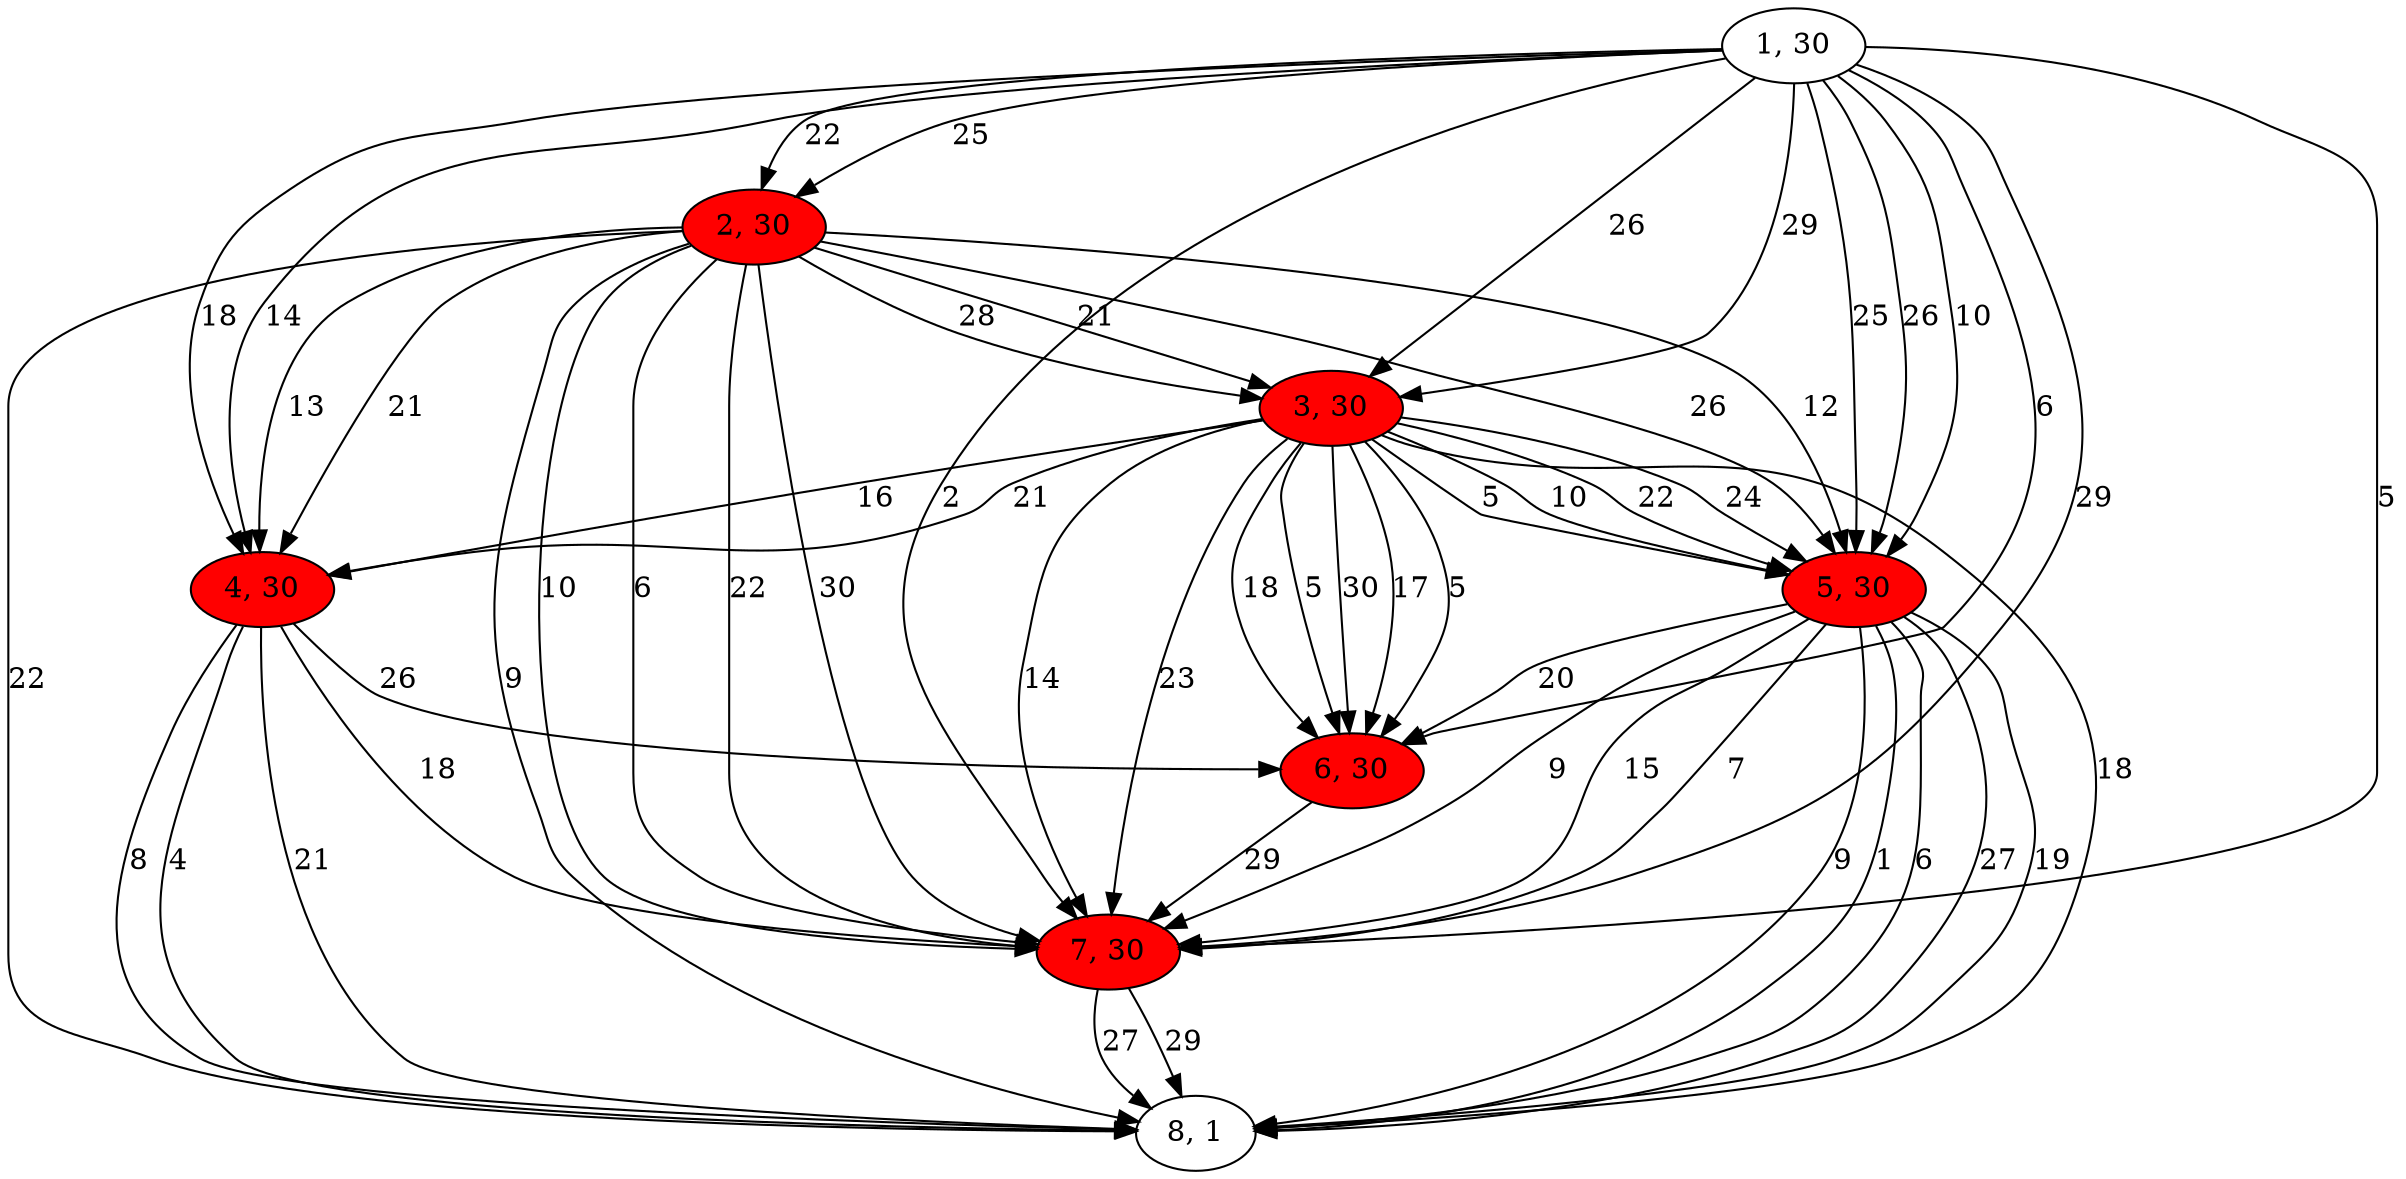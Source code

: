 digraph G{
1[label="1, 30"]
2[label="2, 30"]
3[label="3, 30"]
4[label="4, 30"]
5[label="5, 30"]
6[label="6, 30"]
7[label="7, 30"]
8[label="8, 1"]
1->7[label="5"]
1->5[label="25"]
1->7[label="2"]
1->7[label="29"]
1->5[label="26"]
1->4[label="14"]
1->4[label="18"]
1->6[label="6"]
1->3[label="29"]
1->2[label="22"]
1->5[label="10"]
1->3[label="26"]
1->2[label="25"]
2[style = filled,fillcolor=red]
2->8[label="9"]
2->5[label="26"]
2->7[label="30"]
2->7[label="10"]
2->4[label="13"]
2->3[label="21"]
2->7[label="6"]
2->3[label="28"]
2->8[label="22"]
2->7[label="22"]
2->5[label="12"]
2->4[label="21"]
3[style = filled,fillcolor=red]
3->4[label="21"]
3->8[label="18"]
3->5[label="5"]
3->4[label="16"]
3->7[label="14"]
3->5[label="10"]
3->6[label="5"]
3->6[label="30"]
3->5[label="22"]
3->6[label="17"]
3->6[label="18"]
3->7[label="23"]
3->5[label="24"]
3->6[label="5"]
4[style = filled,fillcolor=red]
4->8[label="4"]
4->7[label="18"]
4->8[label="21"]
4->6[label="26"]
4->8[label="8"]
5[style = filled,fillcolor=red]
5->8[label="9"]
5->6[label="20"]
5->7[label="15"]
5->8[label="1"]
5->7[label="7"]
5->7[label="9"]
5->8[label="6"]
5->8[label="27"]
5->8[label="19"]
6[style = filled,fillcolor=red]
6->7[label="29"]
7[style = filled,fillcolor=red]
7->8[label="29"]
7->8[label="27"]
}
